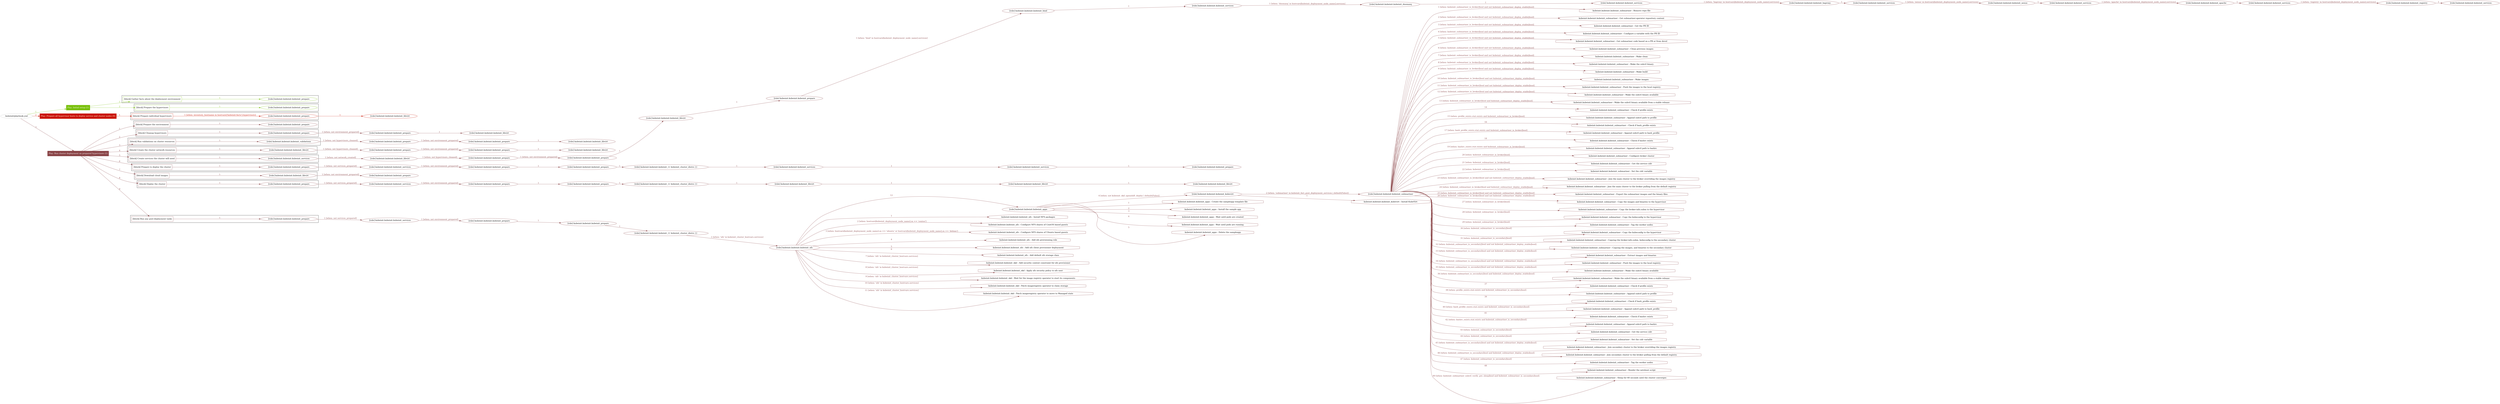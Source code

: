 digraph {
	graph [concentrate=true ordering=in rankdir=LR ratio=fill]
	edge [esep=5 sep=10]
	"kubeinit/playbook.yml" [id=root_node style=dotted]
	play_3da25f38 [label="Play: Initial setup (1)" color="#79c00c" fontcolor="#ffffff" id=play_3da25f38 shape=box style=filled tooltip=localhost]
	"kubeinit/playbook.yml" -> play_3da25f38 [label="1 " color="#79c00c" fontcolor="#79c00c" id=edge_8b84c37d labeltooltip="1 " tooltip="1 "]
	subgraph "kubeinit.kubeinit.kubeinit_prepare" {
		role_a72ded5a [label="[role] kubeinit.kubeinit.kubeinit_prepare" color="#79c00c" id=role_a72ded5a tooltip="kubeinit.kubeinit.kubeinit_prepare"]
	}
	subgraph "kubeinit.kubeinit.kubeinit_prepare" {
		role_73258ae4 [label="[role] kubeinit.kubeinit.kubeinit_prepare" color="#79c00c" id=role_73258ae4 tooltip="kubeinit.kubeinit.kubeinit_prepare"]
	}
	subgraph "Play: Initial setup (1)" {
		play_3da25f38 -> block_b37a88db [label=1 color="#79c00c" fontcolor="#79c00c" id=edge_fb505c44 labeltooltip=1 tooltip=1]
		subgraph cluster_block_b37a88db {
			block_b37a88db [label="[block] Gather facts about the deployment environment" color="#79c00c" id=block_b37a88db labeltooltip="Gather facts about the deployment environment" shape=box tooltip="Gather facts about the deployment environment"]
			block_b37a88db -> role_a72ded5a [label="1 " color="#79c00c" fontcolor="#79c00c" id=edge_a2109a70 labeltooltip="1 " tooltip="1 "]
		}
		play_3da25f38 -> block_80d6f79f [label=2 color="#79c00c" fontcolor="#79c00c" id=edge_4a7025df labeltooltip=2 tooltip=2]
		subgraph cluster_block_80d6f79f {
			block_80d6f79f [label="[block] Prepare the hypervisors" color="#79c00c" id=block_80d6f79f labeltooltip="Prepare the hypervisors" shape=box tooltip="Prepare the hypervisors"]
			block_80d6f79f -> role_73258ae4 [label="1 " color="#79c00c" fontcolor="#79c00c" id=edge_7aeddc74 labeltooltip="1 " tooltip="1 "]
		}
	}
	play_e59d2a6f [label="Play: Prepare all hypervisor hosts to deploy service and cluster nodes (0)" color="#ca1402" fontcolor="#ffffff" id=play_e59d2a6f shape=box style=filled tooltip="Play: Prepare all hypervisor hosts to deploy service and cluster nodes (0)"]
	"kubeinit/playbook.yml" -> play_e59d2a6f [label="2 " color="#ca1402" fontcolor="#ca1402" id=edge_6c552f47 labeltooltip="2 " tooltip="2 "]
	subgraph "kubeinit.kubeinit.kubeinit_libvirt" {
		role_c7f60ed9 [label="[role] kubeinit.kubeinit.kubeinit_libvirt" color="#ca1402" id=role_c7f60ed9 tooltip="kubeinit.kubeinit.kubeinit_libvirt"]
	}
	subgraph "kubeinit.kubeinit.kubeinit_prepare" {
		role_0c555ea0 [label="[role] kubeinit.kubeinit.kubeinit_prepare" color="#ca1402" id=role_0c555ea0 tooltip="kubeinit.kubeinit.kubeinit_prepare"]
		role_0c555ea0 -> role_c7f60ed9 [label="1 " color="#ca1402" fontcolor="#ca1402" id=edge_bd05fd89 labeltooltip="1 " tooltip="1 "]
	}
	subgraph "Play: Prepare all hypervisor hosts to deploy service and cluster nodes (0)" {
		play_e59d2a6f -> block_f1233306 [label=1 color="#ca1402" fontcolor="#ca1402" id=edge_82468faa labeltooltip=1 tooltip=1]
		subgraph cluster_block_f1233306 {
			block_f1233306 [label="[block] Prepare individual hypervisors" color="#ca1402" id=block_f1233306 labeltooltip="Prepare individual hypervisors" shape=box tooltip="Prepare individual hypervisors"]
			block_f1233306 -> role_0c555ea0 [label="1 [when: inventory_hostname in hostvars['kubeinit-facts'].hypervisors]" color="#ca1402" fontcolor="#ca1402" id=edge_8985d65c labeltooltip="1 [when: inventory_hostname in hostvars['kubeinit-facts'].hypervisors]" tooltip="1 [when: inventory_hostname in hostvars['kubeinit-facts'].hypervisors]"]
		}
	}
	play_274a605a [label="Play: Run cluster deployment on prepared hypervisors (1)" color="#894346" fontcolor="#ffffff" id=play_274a605a shape=box style=filled tooltip=localhost]
	"kubeinit/playbook.yml" -> play_274a605a [label="3 " color="#894346" fontcolor="#894346" id=edge_ba42543c labeltooltip="3 " tooltip="3 "]
	subgraph "kubeinit.kubeinit.kubeinit_prepare" {
		role_025a36b2 [label="[role] kubeinit.kubeinit.kubeinit_prepare" color="#894346" id=role_025a36b2 tooltip="kubeinit.kubeinit.kubeinit_prepare"]
	}
	subgraph "kubeinit.kubeinit.kubeinit_libvirt" {
		role_57ec9725 [label="[role] kubeinit.kubeinit.kubeinit_libvirt" color="#894346" id=role_57ec9725 tooltip="kubeinit.kubeinit.kubeinit_libvirt"]
	}
	subgraph "kubeinit.kubeinit.kubeinit_prepare" {
		role_2f3cc082 [label="[role] kubeinit.kubeinit.kubeinit_prepare" color="#894346" id=role_2f3cc082 tooltip="kubeinit.kubeinit.kubeinit_prepare"]
		role_2f3cc082 -> role_57ec9725 [label="1 " color="#894346" fontcolor="#894346" id=edge_4ff90686 labeltooltip="1 " tooltip="1 "]
	}
	subgraph "kubeinit.kubeinit.kubeinit_prepare" {
		role_916b1a35 [label="[role] kubeinit.kubeinit.kubeinit_prepare" color="#894346" id=role_916b1a35 tooltip="kubeinit.kubeinit.kubeinit_prepare"]
		role_916b1a35 -> role_2f3cc082 [label="1 [when: not environment_prepared]" color="#894346" fontcolor="#894346" id=edge_0560754d labeltooltip="1 [when: not environment_prepared]" tooltip="1 [when: not environment_prepared]"]
	}
	subgraph "kubeinit.kubeinit.kubeinit_libvirt" {
		role_bb0ca527 [label="[role] kubeinit.kubeinit.kubeinit_libvirt" color="#894346" id=role_bb0ca527 tooltip="kubeinit.kubeinit.kubeinit_libvirt"]
	}
	subgraph "kubeinit.kubeinit.kubeinit_prepare" {
		role_4c5f3f7d [label="[role] kubeinit.kubeinit.kubeinit_prepare" color="#894346" id=role_4c5f3f7d tooltip="kubeinit.kubeinit.kubeinit_prepare"]
		role_4c5f3f7d -> role_bb0ca527 [label="1 " color="#894346" fontcolor="#894346" id=edge_0f6e8c55 labeltooltip="1 " tooltip="1 "]
	}
	subgraph "kubeinit.kubeinit.kubeinit_prepare" {
		role_8b5f73a0 [label="[role] kubeinit.kubeinit.kubeinit_prepare" color="#894346" id=role_8b5f73a0 tooltip="kubeinit.kubeinit.kubeinit_prepare"]
		role_8b5f73a0 -> role_4c5f3f7d [label="1 [when: not environment_prepared]" color="#894346" fontcolor="#894346" id=edge_a2c955f0 labeltooltip="1 [when: not environment_prepared]" tooltip="1 [when: not environment_prepared]"]
	}
	subgraph "kubeinit.kubeinit.kubeinit_validations" {
		role_a60d73b0 [label="[role] kubeinit.kubeinit.kubeinit_validations" color="#894346" id=role_a60d73b0 tooltip="kubeinit.kubeinit.kubeinit_validations"]
		role_a60d73b0 -> role_8b5f73a0 [label="1 [when: not hypervisors_cleaned]" color="#894346" fontcolor="#894346" id=edge_a421b61f labeltooltip="1 [when: not hypervisors_cleaned]" tooltip="1 [when: not hypervisors_cleaned]"]
	}
	subgraph "kubeinit.kubeinit.kubeinit_libvirt" {
		role_59937f0b [label="[role] kubeinit.kubeinit.kubeinit_libvirt" color="#894346" id=role_59937f0b tooltip="kubeinit.kubeinit.kubeinit_libvirt"]
	}
	subgraph "kubeinit.kubeinit.kubeinit_prepare" {
		role_9eb640c6 [label="[role] kubeinit.kubeinit.kubeinit_prepare" color="#894346" id=role_9eb640c6 tooltip="kubeinit.kubeinit.kubeinit_prepare"]
		role_9eb640c6 -> role_59937f0b [label="1 " color="#894346" fontcolor="#894346" id=edge_9b7ef2f4 labeltooltip="1 " tooltip="1 "]
	}
	subgraph "kubeinit.kubeinit.kubeinit_prepare" {
		role_9154f7b3 [label="[role] kubeinit.kubeinit.kubeinit_prepare" color="#894346" id=role_9154f7b3 tooltip="kubeinit.kubeinit.kubeinit_prepare"]
		role_9154f7b3 -> role_9eb640c6 [label="1 [when: not environment_prepared]" color="#894346" fontcolor="#894346" id=edge_2ba1c088 labeltooltip="1 [when: not environment_prepared]" tooltip="1 [when: not environment_prepared]"]
	}
	subgraph "kubeinit.kubeinit.kubeinit_libvirt" {
		role_7a9d6f58 [label="[role] kubeinit.kubeinit.kubeinit_libvirt" color="#894346" id=role_7a9d6f58 tooltip="kubeinit.kubeinit.kubeinit_libvirt"]
		role_7a9d6f58 -> role_9154f7b3 [label="1 [when: not hypervisors_cleaned]" color="#894346" fontcolor="#894346" id=edge_ec6e8ee1 labeltooltip="1 [when: not hypervisors_cleaned]" tooltip="1 [when: not hypervisors_cleaned]"]
	}
	subgraph "kubeinit.kubeinit.kubeinit_services" {
		role_abc70873 [label="[role] kubeinit.kubeinit.kubeinit_services" color="#894346" id=role_abc70873 tooltip="kubeinit.kubeinit.kubeinit_services"]
	}
	subgraph "kubeinit.kubeinit.kubeinit_registry" {
		role_68497728 [label="[role] kubeinit.kubeinit.kubeinit_registry" color="#894346" id=role_68497728 tooltip="kubeinit.kubeinit.kubeinit_registry"]
		role_68497728 -> role_abc70873 [label="1 " color="#894346" fontcolor="#894346" id=edge_37d2c1b7 labeltooltip="1 " tooltip="1 "]
	}
	subgraph "kubeinit.kubeinit.kubeinit_services" {
		role_9b01ff16 [label="[role] kubeinit.kubeinit.kubeinit_services" color="#894346" id=role_9b01ff16 tooltip="kubeinit.kubeinit.kubeinit_services"]
		role_9b01ff16 -> role_68497728 [label="1 [when: 'registry' in hostvars[kubeinit_deployment_node_name].services]" color="#894346" fontcolor="#894346" id=edge_e0bae88a labeltooltip="1 [when: 'registry' in hostvars[kubeinit_deployment_node_name].services]" tooltip="1 [when: 'registry' in hostvars[kubeinit_deployment_node_name].services]"]
	}
	subgraph "kubeinit.kubeinit.kubeinit_apache" {
		role_84db9f44 [label="[role] kubeinit.kubeinit.kubeinit_apache" color="#894346" id=role_84db9f44 tooltip="kubeinit.kubeinit.kubeinit_apache"]
		role_84db9f44 -> role_9b01ff16 [label="1 " color="#894346" fontcolor="#894346" id=edge_97966a96 labeltooltip="1 " tooltip="1 "]
	}
	subgraph "kubeinit.kubeinit.kubeinit_services" {
		role_5633f2a0 [label="[role] kubeinit.kubeinit.kubeinit_services" color="#894346" id=role_5633f2a0 tooltip="kubeinit.kubeinit.kubeinit_services"]
		role_5633f2a0 -> role_84db9f44 [label="1 [when: 'apache' in hostvars[kubeinit_deployment_node_name].services]" color="#894346" fontcolor="#894346" id=edge_0bca7916 labeltooltip="1 [when: 'apache' in hostvars[kubeinit_deployment_node_name].services]" tooltip="1 [when: 'apache' in hostvars[kubeinit_deployment_node_name].services]"]
	}
	subgraph "kubeinit.kubeinit.kubeinit_nexus" {
		role_fb0012be [label="[role] kubeinit.kubeinit.kubeinit_nexus" color="#894346" id=role_fb0012be tooltip="kubeinit.kubeinit.kubeinit_nexus"]
		role_fb0012be -> role_5633f2a0 [label="1 " color="#894346" fontcolor="#894346" id=edge_e037c3cc labeltooltip="1 " tooltip="1 "]
	}
	subgraph "kubeinit.kubeinit.kubeinit_services" {
		role_29b8c439 [label="[role] kubeinit.kubeinit.kubeinit_services" color="#894346" id=role_29b8c439 tooltip="kubeinit.kubeinit.kubeinit_services"]
		role_29b8c439 -> role_fb0012be [label="1 [when: 'nexus' in hostvars[kubeinit_deployment_node_name].services]" color="#894346" fontcolor="#894346" id=edge_471f086e labeltooltip="1 [when: 'nexus' in hostvars[kubeinit_deployment_node_name].services]" tooltip="1 [when: 'nexus' in hostvars[kubeinit_deployment_node_name].services]"]
	}
	subgraph "kubeinit.kubeinit.kubeinit_haproxy" {
		role_f6469834 [label="[role] kubeinit.kubeinit.kubeinit_haproxy" color="#894346" id=role_f6469834 tooltip="kubeinit.kubeinit.kubeinit_haproxy"]
		role_f6469834 -> role_29b8c439 [label="1 " color="#894346" fontcolor="#894346" id=edge_291d6c79 labeltooltip="1 " tooltip="1 "]
	}
	subgraph "kubeinit.kubeinit.kubeinit_services" {
		role_c1928e21 [label="[role] kubeinit.kubeinit.kubeinit_services" color="#894346" id=role_c1928e21 tooltip="kubeinit.kubeinit.kubeinit_services"]
		role_c1928e21 -> role_f6469834 [label="1 [when: 'haproxy' in hostvars[kubeinit_deployment_node_name].services]" color="#894346" fontcolor="#894346" id=edge_e5e2eda7 labeltooltip="1 [when: 'haproxy' in hostvars[kubeinit_deployment_node_name].services]" tooltip="1 [when: 'haproxy' in hostvars[kubeinit_deployment_node_name].services]"]
	}
	subgraph "kubeinit.kubeinit.kubeinit_dnsmasq" {
		role_fb87e435 [label="[role] kubeinit.kubeinit.kubeinit_dnsmasq" color="#894346" id=role_fb87e435 tooltip="kubeinit.kubeinit.kubeinit_dnsmasq"]
		role_fb87e435 -> role_c1928e21 [label="1 " color="#894346" fontcolor="#894346" id=edge_976fc19c labeltooltip="1 " tooltip="1 "]
	}
	subgraph "kubeinit.kubeinit.kubeinit_services" {
		role_0849301d [label="[role] kubeinit.kubeinit.kubeinit_services" color="#894346" id=role_0849301d tooltip="kubeinit.kubeinit.kubeinit_services"]
		role_0849301d -> role_fb87e435 [label="1 [when: 'dnsmasq' in hostvars[kubeinit_deployment_node_name].services]" color="#894346" fontcolor="#894346" id=edge_fd43c88b labeltooltip="1 [when: 'dnsmasq' in hostvars[kubeinit_deployment_node_name].services]" tooltip="1 [when: 'dnsmasq' in hostvars[kubeinit_deployment_node_name].services]"]
	}
	subgraph "kubeinit.kubeinit.kubeinit_bind" {
		role_34b17d0a [label="[role] kubeinit.kubeinit.kubeinit_bind" color="#894346" id=role_34b17d0a tooltip="kubeinit.kubeinit.kubeinit_bind"]
		role_34b17d0a -> role_0849301d [label="1 " color="#894346" fontcolor="#894346" id=edge_e8213cfb labeltooltip="1 " tooltip="1 "]
	}
	subgraph "kubeinit.kubeinit.kubeinit_prepare" {
		role_6dbaadb9 [label="[role] kubeinit.kubeinit.kubeinit_prepare" color="#894346" id=role_6dbaadb9 tooltip="kubeinit.kubeinit.kubeinit_prepare"]
		role_6dbaadb9 -> role_34b17d0a [label="1 [when: 'bind' in hostvars[kubeinit_deployment_node_name].services]" color="#894346" fontcolor="#894346" id=edge_9c2bc437 labeltooltip="1 [when: 'bind' in hostvars[kubeinit_deployment_node_name].services]" tooltip="1 [when: 'bind' in hostvars[kubeinit_deployment_node_name].services]"]
	}
	subgraph "kubeinit.kubeinit.kubeinit_libvirt" {
		role_4e12b662 [label="[role] kubeinit.kubeinit.kubeinit_libvirt" color="#894346" id=role_4e12b662 tooltip="kubeinit.kubeinit.kubeinit_libvirt"]
		role_4e12b662 -> role_6dbaadb9 [label="1 " color="#894346" fontcolor="#894346" id=edge_958dd9e7 labeltooltip="1 " tooltip="1 "]
	}
	subgraph "kubeinit.kubeinit.kubeinit_prepare" {
		role_53bc656f [label="[role] kubeinit.kubeinit.kubeinit_prepare" color="#894346" id=role_53bc656f tooltip="kubeinit.kubeinit.kubeinit_prepare"]
		role_53bc656f -> role_4e12b662 [label="1 " color="#894346" fontcolor="#894346" id=edge_c087df5f labeltooltip="1 " tooltip="1 "]
	}
	subgraph "kubeinit.kubeinit.kubeinit_prepare" {
		role_7ece638f [label="[role] kubeinit.kubeinit.kubeinit_prepare" color="#894346" id=role_7ece638f tooltip="kubeinit.kubeinit.kubeinit_prepare"]
		role_7ece638f -> role_53bc656f [label="1 [when: not environment_prepared]" color="#894346" fontcolor="#894346" id=edge_db51d751 labeltooltip="1 [when: not environment_prepared]" tooltip="1 [when: not environment_prepared]"]
	}
	subgraph "kubeinit.kubeinit.kubeinit_libvirt" {
		role_c8e53d3a [label="[role] kubeinit.kubeinit.kubeinit_libvirt" color="#894346" id=role_c8e53d3a tooltip="kubeinit.kubeinit.kubeinit_libvirt"]
		role_c8e53d3a -> role_7ece638f [label="1 [when: not hypervisors_cleaned]" color="#894346" fontcolor="#894346" id=edge_93966099 labeltooltip="1 [when: not hypervisors_cleaned]" tooltip="1 [when: not hypervisors_cleaned]"]
	}
	subgraph "kubeinit.kubeinit.kubeinit_services" {
		role_9c6b7258 [label="[role] kubeinit.kubeinit.kubeinit_services" color="#894346" id=role_9c6b7258 tooltip="kubeinit.kubeinit.kubeinit_services"]
		role_9c6b7258 -> role_c8e53d3a [label="1 [when: not network_created]" color="#894346" fontcolor="#894346" id=edge_39902dab labeltooltip="1 [when: not network_created]" tooltip="1 [when: not network_created]"]
	}
	subgraph "kubeinit.kubeinit.kubeinit_prepare" {
		role_b4e693cf [label="[role] kubeinit.kubeinit.kubeinit_prepare" color="#894346" id=role_b4e693cf tooltip="kubeinit.kubeinit.kubeinit_prepare"]
	}
	subgraph "kubeinit.kubeinit.kubeinit_services" {
		role_e58f04bd [label="[role] kubeinit.kubeinit.kubeinit_services" color="#894346" id=role_e58f04bd tooltip="kubeinit.kubeinit.kubeinit_services"]
		role_e58f04bd -> role_b4e693cf [label="1 " color="#894346" fontcolor="#894346" id=edge_d6a0ccd3 labeltooltip="1 " tooltip="1 "]
	}
	subgraph "kubeinit.kubeinit.kubeinit_services" {
		role_665b3fa3 [label="[role] kubeinit.kubeinit.kubeinit_services" color="#894346" id=role_665b3fa3 tooltip="kubeinit.kubeinit.kubeinit_services"]
		role_665b3fa3 -> role_e58f04bd [label="1 " color="#894346" fontcolor="#894346" id=edge_8fb73985 labeltooltip="1 " tooltip="1 "]
	}
	subgraph "kubeinit.kubeinit.kubeinit_{{ kubeinit_cluster_distro }}" {
		role_3f0dca11 [label="[role] kubeinit.kubeinit.kubeinit_{{ kubeinit_cluster_distro }}" color="#894346" id=role_3f0dca11 tooltip="kubeinit.kubeinit.kubeinit_{{ kubeinit_cluster_distro }}"]
		role_3f0dca11 -> role_665b3fa3 [label="1 " color="#894346" fontcolor="#894346" id=edge_88b27c25 labeltooltip="1 " tooltip="1 "]
	}
	subgraph "kubeinit.kubeinit.kubeinit_prepare" {
		role_64f5479a [label="[role] kubeinit.kubeinit.kubeinit_prepare" color="#894346" id=role_64f5479a tooltip="kubeinit.kubeinit.kubeinit_prepare"]
		role_64f5479a -> role_3f0dca11 [label="1 " color="#894346" fontcolor="#894346" id=edge_ac94bcb0 labeltooltip="1 " tooltip="1 "]
	}
	subgraph "kubeinit.kubeinit.kubeinit_prepare" {
		role_c2b12b81 [label="[role] kubeinit.kubeinit.kubeinit_prepare" color="#894346" id=role_c2b12b81 tooltip="kubeinit.kubeinit.kubeinit_prepare"]
		role_c2b12b81 -> role_64f5479a [label="1 " color="#894346" fontcolor="#894346" id=edge_13df7bc0 labeltooltip="1 " tooltip="1 "]
	}
	subgraph "kubeinit.kubeinit.kubeinit_services" {
		role_383ed694 [label="[role] kubeinit.kubeinit.kubeinit_services" color="#894346" id=role_383ed694 tooltip="kubeinit.kubeinit.kubeinit_services"]
		role_383ed694 -> role_c2b12b81 [label="1 [when: not environment_prepared]" color="#894346" fontcolor="#894346" id=edge_124f9bb9 labeltooltip="1 [when: not environment_prepared]" tooltip="1 [when: not environment_prepared]"]
	}
	subgraph "kubeinit.kubeinit.kubeinit_prepare" {
		role_85422568 [label="[role] kubeinit.kubeinit.kubeinit_prepare" color="#894346" id=role_85422568 tooltip="kubeinit.kubeinit.kubeinit_prepare"]
		role_85422568 -> role_383ed694 [label="1 [when: not services_prepared]" color="#894346" fontcolor="#894346" id=edge_fe303bf7 labeltooltip="1 [when: not services_prepared]" tooltip="1 [when: not services_prepared]"]
	}
	subgraph "kubeinit.kubeinit.kubeinit_prepare" {
		role_d38c20ab [label="[role] kubeinit.kubeinit.kubeinit_prepare" color="#894346" id=role_d38c20ab tooltip="kubeinit.kubeinit.kubeinit_prepare"]
	}
	subgraph "kubeinit.kubeinit.kubeinit_libvirt" {
		role_b43f56db [label="[role] kubeinit.kubeinit.kubeinit_libvirt" color="#894346" id=role_b43f56db tooltip="kubeinit.kubeinit.kubeinit_libvirt"]
		role_b43f56db -> role_d38c20ab [label="1 [when: not environment_prepared]" color="#894346" fontcolor="#894346" id=edge_954f864f labeltooltip="1 [when: not environment_prepared]" tooltip="1 [when: not environment_prepared]"]
	}
	subgraph "kubeinit.kubeinit.kubeinit_libvirt" {
		role_2eabe93d [label="[role] kubeinit.kubeinit.kubeinit_libvirt" color="#894346" id=role_2eabe93d tooltip="kubeinit.kubeinit.kubeinit_libvirt"]
	}
	subgraph "kubeinit.kubeinit.kubeinit_libvirt" {
		role_217d7282 [label="[role] kubeinit.kubeinit.kubeinit_libvirt" color="#894346" id=role_217d7282 tooltip="kubeinit.kubeinit.kubeinit_libvirt"]
		role_217d7282 -> role_2eabe93d [label="1 " color="#894346" fontcolor="#894346" id=edge_a52c9543 labeltooltip="1 " tooltip="1 "]
	}
	subgraph "kubeinit.kubeinit.kubeinit_libvirt" {
		role_3b81885a [label="[role] kubeinit.kubeinit.kubeinit_libvirt" color="#894346" id=role_3b81885a tooltip="kubeinit.kubeinit.kubeinit_libvirt"]
		role_3b81885a -> role_217d7282 [label="1 " color="#894346" fontcolor="#894346" id=edge_4bacaab6 labeltooltip="1 " tooltip="1 "]
	}
	subgraph "kubeinit.kubeinit.kubeinit_{{ kubeinit_cluster_distro }}" {
		role_a373ac7e [label="[role] kubeinit.kubeinit.kubeinit_{{ kubeinit_cluster_distro }}" color="#894346" id=role_a373ac7e tooltip="kubeinit.kubeinit.kubeinit_{{ kubeinit_cluster_distro }}"]
		role_a373ac7e -> role_3b81885a [label="1 " color="#894346" fontcolor="#894346" id=edge_981bf486 labeltooltip="1 " tooltip="1 "]
	}
	subgraph "kubeinit.kubeinit.kubeinit_prepare" {
		role_84ce5c05 [label="[role] kubeinit.kubeinit.kubeinit_prepare" color="#894346" id=role_84ce5c05 tooltip="kubeinit.kubeinit.kubeinit_prepare"]
		role_84ce5c05 -> role_a373ac7e [label="1 " color="#894346" fontcolor="#894346" id=edge_d609186f labeltooltip="1 " tooltip="1 "]
	}
	subgraph "kubeinit.kubeinit.kubeinit_prepare" {
		role_ae0b26db [label="[role] kubeinit.kubeinit.kubeinit_prepare" color="#894346" id=role_ae0b26db tooltip="kubeinit.kubeinit.kubeinit_prepare"]
		role_ae0b26db -> role_84ce5c05 [label="1 " color="#894346" fontcolor="#894346" id=edge_830be157 labeltooltip="1 " tooltip="1 "]
	}
	subgraph "kubeinit.kubeinit.kubeinit_services" {
		role_653afe3b [label="[role] kubeinit.kubeinit.kubeinit_services" color="#894346" id=role_653afe3b tooltip="kubeinit.kubeinit.kubeinit_services"]
		role_653afe3b -> role_ae0b26db [label="1 [when: not environment_prepared]" color="#894346" fontcolor="#894346" id=edge_c90b2d68 labeltooltip="1 [when: not environment_prepared]" tooltip="1 [when: not environment_prepared]"]
	}
	subgraph "kubeinit.kubeinit.kubeinit_prepare" {
		role_b9957e68 [label="[role] kubeinit.kubeinit.kubeinit_prepare" color="#894346" id=role_b9957e68 tooltip="kubeinit.kubeinit.kubeinit_prepare"]
		role_b9957e68 -> role_653afe3b [label="1 [when: not services_prepared]" color="#894346" fontcolor="#894346" id=edge_06bdb126 labeltooltip="1 [when: not services_prepared]" tooltip="1 [when: not services_prepared]"]
	}
	subgraph "kubeinit.kubeinit.kubeinit_submariner" {
		role_4cc39f28 [label="[role] kubeinit.kubeinit.kubeinit_submariner" color="#894346" id=role_4cc39f28 tooltip="kubeinit.kubeinit.kubeinit_submariner"]
		task_68802c73 [label="kubeinit.kubeinit.kubeinit_submariner : Remove repo file" color="#894346" id=task_68802c73 shape=octagon tooltip="kubeinit.kubeinit.kubeinit_submariner : Remove repo file"]
		role_4cc39f28 -> task_68802c73 [label="1 [when: kubeinit_submariner_is_broker|bool and not kubeinit_submariner_deploy_stable|bool]" color="#894346" fontcolor="#894346" id=edge_465108f5 labeltooltip="1 [when: kubeinit_submariner_is_broker|bool and not kubeinit_submariner_deploy_stable|bool]" tooltip="1 [when: kubeinit_submariner_is_broker|bool and not kubeinit_submariner_deploy_stable|bool]"]
		task_09a60205 [label="kubeinit.kubeinit.kubeinit_submariner : Get submariner-operator repository content" color="#894346" id=task_09a60205 shape=octagon tooltip="kubeinit.kubeinit.kubeinit_submariner : Get submariner-operator repository content"]
		role_4cc39f28 -> task_09a60205 [label="2 [when: kubeinit_submariner_is_broker|bool and not kubeinit_submariner_deploy_stable|bool]" color="#894346" fontcolor="#894346" id=edge_6520b707 labeltooltip="2 [when: kubeinit_submariner_is_broker|bool and not kubeinit_submariner_deploy_stable|bool]" tooltip="2 [when: kubeinit_submariner_is_broker|bool and not kubeinit_submariner_deploy_stable|bool]"]
		task_b563b253 [label="kubeinit.kubeinit.kubeinit_submariner : Get the PR ID" color="#894346" id=task_b563b253 shape=octagon tooltip="kubeinit.kubeinit.kubeinit_submariner : Get the PR ID"]
		role_4cc39f28 -> task_b563b253 [label="3 [when: kubeinit_submariner_is_broker|bool and not kubeinit_submariner_deploy_stable|bool]" color="#894346" fontcolor="#894346" id=edge_5d4d50c6 labeltooltip="3 [when: kubeinit_submariner_is_broker|bool and not kubeinit_submariner_deploy_stable|bool]" tooltip="3 [when: kubeinit_submariner_is_broker|bool and not kubeinit_submariner_deploy_stable|bool]"]
		task_6c4f0b75 [label="kubeinit.kubeinit.kubeinit_submariner : Configure a variable with the PR ID" color="#894346" id=task_6c4f0b75 shape=octagon tooltip="kubeinit.kubeinit.kubeinit_submariner : Configure a variable with the PR ID"]
		role_4cc39f28 -> task_6c4f0b75 [label="4 [when: kubeinit_submariner_is_broker|bool and not kubeinit_submariner_deploy_stable|bool]" color="#894346" fontcolor="#894346" id=edge_00b8c5cf labeltooltip="4 [when: kubeinit_submariner_is_broker|bool and not kubeinit_submariner_deploy_stable|bool]" tooltip="4 [when: kubeinit_submariner_is_broker|bool and not kubeinit_submariner_deploy_stable|bool]"]
		task_23a59e63 [label="kubeinit.kubeinit.kubeinit_submariner : Get submariner code based on a PR or from devel" color="#894346" id=task_23a59e63 shape=octagon tooltip="kubeinit.kubeinit.kubeinit_submariner : Get submariner code based on a PR or from devel"]
		role_4cc39f28 -> task_23a59e63 [label="5 [when: kubeinit_submariner_is_broker|bool and not kubeinit_submariner_deploy_stable|bool]" color="#894346" fontcolor="#894346" id=edge_55b5ef05 labeltooltip="5 [when: kubeinit_submariner_is_broker|bool and not kubeinit_submariner_deploy_stable|bool]" tooltip="5 [when: kubeinit_submariner_is_broker|bool and not kubeinit_submariner_deploy_stable|bool]"]
		task_c424ff52 [label="kubeinit.kubeinit.kubeinit_submariner : Clean previous images" color="#894346" id=task_c424ff52 shape=octagon tooltip="kubeinit.kubeinit.kubeinit_submariner : Clean previous images"]
		role_4cc39f28 -> task_c424ff52 [label="6 [when: kubeinit_submariner_is_broker|bool and not kubeinit_submariner_deploy_stable|bool]" color="#894346" fontcolor="#894346" id=edge_ac5b49be labeltooltip="6 [when: kubeinit_submariner_is_broker|bool and not kubeinit_submariner_deploy_stable|bool]" tooltip="6 [when: kubeinit_submariner_is_broker|bool and not kubeinit_submariner_deploy_stable|bool]"]
		task_5dc3e529 [label="kubeinit.kubeinit.kubeinit_submariner : Make clean" color="#894346" id=task_5dc3e529 shape=octagon tooltip="kubeinit.kubeinit.kubeinit_submariner : Make clean"]
		role_4cc39f28 -> task_5dc3e529 [label="7 [when: kubeinit_submariner_is_broker|bool and not kubeinit_submariner_deploy_stable|bool]" color="#894346" fontcolor="#894346" id=edge_a30a1c6f labeltooltip="7 [when: kubeinit_submariner_is_broker|bool and not kubeinit_submariner_deploy_stable|bool]" tooltip="7 [when: kubeinit_submariner_is_broker|bool and not kubeinit_submariner_deploy_stable|bool]"]
		task_08291c21 [label="kubeinit.kubeinit.kubeinit_submariner : Make the subctl binary" color="#894346" id=task_08291c21 shape=octagon tooltip="kubeinit.kubeinit.kubeinit_submariner : Make the subctl binary"]
		role_4cc39f28 -> task_08291c21 [label="8 [when: kubeinit_submariner_is_broker|bool and not kubeinit_submariner_deploy_stable|bool]" color="#894346" fontcolor="#894346" id=edge_d8be3a99 labeltooltip="8 [when: kubeinit_submariner_is_broker|bool and not kubeinit_submariner_deploy_stable|bool]" tooltip="8 [when: kubeinit_submariner_is_broker|bool and not kubeinit_submariner_deploy_stable|bool]"]
		task_27acdb58 [label="kubeinit.kubeinit.kubeinit_submariner : Make build" color="#894346" id=task_27acdb58 shape=octagon tooltip="kubeinit.kubeinit.kubeinit_submariner : Make build"]
		role_4cc39f28 -> task_27acdb58 [label="9 [when: kubeinit_submariner_is_broker|bool and not kubeinit_submariner_deploy_stable|bool]" color="#894346" fontcolor="#894346" id=edge_625a7cd0 labeltooltip="9 [when: kubeinit_submariner_is_broker|bool and not kubeinit_submariner_deploy_stable|bool]" tooltip="9 [when: kubeinit_submariner_is_broker|bool and not kubeinit_submariner_deploy_stable|bool]"]
		task_24d47f67 [label="kubeinit.kubeinit.kubeinit_submariner : Make images" color="#894346" id=task_24d47f67 shape=octagon tooltip="kubeinit.kubeinit.kubeinit_submariner : Make images"]
		role_4cc39f28 -> task_24d47f67 [label="10 [when: kubeinit_submariner_is_broker|bool and not kubeinit_submariner_deploy_stable|bool]" color="#894346" fontcolor="#894346" id=edge_faa79669 labeltooltip="10 [when: kubeinit_submariner_is_broker|bool and not kubeinit_submariner_deploy_stable|bool]" tooltip="10 [when: kubeinit_submariner_is_broker|bool and not kubeinit_submariner_deploy_stable|bool]"]
		task_d368fd54 [label="kubeinit.kubeinit.kubeinit_submariner : Push the images to the local registry" color="#894346" id=task_d368fd54 shape=octagon tooltip="kubeinit.kubeinit.kubeinit_submariner : Push the images to the local registry"]
		role_4cc39f28 -> task_d368fd54 [label="11 [when: kubeinit_submariner_is_broker|bool and not kubeinit_submariner_deploy_stable|bool]" color="#894346" fontcolor="#894346" id=edge_429278d8 labeltooltip="11 [when: kubeinit_submariner_is_broker|bool and not kubeinit_submariner_deploy_stable|bool]" tooltip="11 [when: kubeinit_submariner_is_broker|bool and not kubeinit_submariner_deploy_stable|bool]"]
		task_1fa47143 [label="kubeinit.kubeinit.kubeinit_submariner : Make the subctl binary available" color="#894346" id=task_1fa47143 shape=octagon tooltip="kubeinit.kubeinit.kubeinit_submariner : Make the subctl binary available"]
		role_4cc39f28 -> task_1fa47143 [label="12 [when: kubeinit_submariner_is_broker|bool and not kubeinit_submariner_deploy_stable|bool]" color="#894346" fontcolor="#894346" id=edge_61d274ac labeltooltip="12 [when: kubeinit_submariner_is_broker|bool and not kubeinit_submariner_deploy_stable|bool]" tooltip="12 [when: kubeinit_submariner_is_broker|bool and not kubeinit_submariner_deploy_stable|bool]"]
		task_02c1a8e6 [label="kubeinit.kubeinit.kubeinit_submariner : Make the subctl binary available from a stable release" color="#894346" id=task_02c1a8e6 shape=octagon tooltip="kubeinit.kubeinit.kubeinit_submariner : Make the subctl binary available from a stable release"]
		role_4cc39f28 -> task_02c1a8e6 [label="13 [when: kubeinit_submariner_is_broker|bool and kubeinit_submariner_deploy_stable|bool]" color="#894346" fontcolor="#894346" id=edge_78710072 labeltooltip="13 [when: kubeinit_submariner_is_broker|bool and kubeinit_submariner_deploy_stable|bool]" tooltip="13 [when: kubeinit_submariner_is_broker|bool and kubeinit_submariner_deploy_stable|bool]"]
		task_9fb99657 [label="kubeinit.kubeinit.kubeinit_submariner : Check if profile exists" color="#894346" id=task_9fb99657 shape=octagon tooltip="kubeinit.kubeinit.kubeinit_submariner : Check if profile exists"]
		role_4cc39f28 -> task_9fb99657 [label="14 " color="#894346" fontcolor="#894346" id=edge_9e988318 labeltooltip="14 " tooltip="14 "]
		task_509e9de6 [label="kubeinit.kubeinit.kubeinit_submariner : Append subctl path to profile" color="#894346" id=task_509e9de6 shape=octagon tooltip="kubeinit.kubeinit.kubeinit_submariner : Append subctl path to profile"]
		role_4cc39f28 -> task_509e9de6 [label="15 [when: profile_exists.stat.exists and kubeinit_submariner_is_broker|bool]" color="#894346" fontcolor="#894346" id=edge_aca1cca4 labeltooltip="15 [when: profile_exists.stat.exists and kubeinit_submariner_is_broker|bool]" tooltip="15 [when: profile_exists.stat.exists and kubeinit_submariner_is_broker|bool]"]
		task_9268bfad [label="kubeinit.kubeinit.kubeinit_submariner : Check if bash_profile exists" color="#894346" id=task_9268bfad shape=octagon tooltip="kubeinit.kubeinit.kubeinit_submariner : Check if bash_profile exists"]
		role_4cc39f28 -> task_9268bfad [label="16 " color="#894346" fontcolor="#894346" id=edge_775fc6eb labeltooltip="16 " tooltip="16 "]
		task_dc86ab36 [label="kubeinit.kubeinit.kubeinit_submariner : Append subctl path to bash_profile" color="#894346" id=task_dc86ab36 shape=octagon tooltip="kubeinit.kubeinit.kubeinit_submariner : Append subctl path to bash_profile"]
		role_4cc39f28 -> task_dc86ab36 [label="17 [when: bash_profile_exists.stat.exists and kubeinit_submariner_is_broker|bool]" color="#894346" fontcolor="#894346" id=edge_7b600a23 labeltooltip="17 [when: bash_profile_exists.stat.exists and kubeinit_submariner_is_broker|bool]" tooltip="17 [when: bash_profile_exists.stat.exists and kubeinit_submariner_is_broker|bool]"]
		task_4727fb4e [label="kubeinit.kubeinit.kubeinit_submariner : Check if bashrc exists" color="#894346" id=task_4727fb4e shape=octagon tooltip="kubeinit.kubeinit.kubeinit_submariner : Check if bashrc exists"]
		role_4cc39f28 -> task_4727fb4e [label="18 " color="#894346" fontcolor="#894346" id=edge_700e7706 labeltooltip="18 " tooltip="18 "]
		task_42b91e88 [label="kubeinit.kubeinit.kubeinit_submariner : Append subctl path to bashrc" color="#894346" id=task_42b91e88 shape=octagon tooltip="kubeinit.kubeinit.kubeinit_submariner : Append subctl path to bashrc"]
		role_4cc39f28 -> task_42b91e88 [label="19 [when: bashrc_exists.stat.exists and kubeinit_submariner_is_broker|bool]" color="#894346" fontcolor="#894346" id=edge_a02cb81c labeltooltip="19 [when: bashrc_exists.stat.exists and kubeinit_submariner_is_broker|bool]" tooltip="19 [when: bashrc_exists.stat.exists and kubeinit_submariner_is_broker|bool]"]
		task_de8fda90 [label="kubeinit.kubeinit.kubeinit_submariner : Configure broker cluster" color="#894346" id=task_de8fda90 shape=octagon tooltip="kubeinit.kubeinit.kubeinit_submariner : Configure broker cluster"]
		role_4cc39f28 -> task_de8fda90 [label="20 [when: kubeinit_submariner_is_broker|bool]" color="#894346" fontcolor="#894346" id=edge_89c646c2 labeltooltip="20 [when: kubeinit_submariner_is_broker|bool]" tooltip="20 [when: kubeinit_submariner_is_broker|bool]"]
		task_e1506f5c [label="kubeinit.kubeinit.kubeinit_submariner : Get the service cidr" color="#894346" id=task_e1506f5c shape=octagon tooltip="kubeinit.kubeinit.kubeinit_submariner : Get the service cidr"]
		role_4cc39f28 -> task_e1506f5c [label="21 [when: kubeinit_submariner_is_broker|bool]" color="#894346" fontcolor="#894346" id=edge_fe20259a labeltooltip="21 [when: kubeinit_submariner_is_broker|bool]" tooltip="21 [when: kubeinit_submariner_is_broker|bool]"]
		task_1248d2c5 [label="kubeinit.kubeinit.kubeinit_submariner : Set the cidr variable" color="#894346" id=task_1248d2c5 shape=octagon tooltip="kubeinit.kubeinit.kubeinit_submariner : Set the cidr variable"]
		role_4cc39f28 -> task_1248d2c5 [label="22 [when: kubeinit_submariner_is_broker|bool]" color="#894346" fontcolor="#894346" id=edge_2319affc labeltooltip="22 [when: kubeinit_submariner_is_broker|bool]" tooltip="22 [when: kubeinit_submariner_is_broker|bool]"]
		task_bec1a8e7 [label="kubeinit.kubeinit.kubeinit_submariner : Join the main cluster to the broker overriding the images registry" color="#894346" id=task_bec1a8e7 shape=octagon tooltip="kubeinit.kubeinit.kubeinit_submariner : Join the main cluster to the broker overriding the images registry"]
		role_4cc39f28 -> task_bec1a8e7 [label="23 [when: kubeinit_submariner_is_broker|bool and not kubeinit_submariner_deploy_stable|bool]" color="#894346" fontcolor="#894346" id=edge_27464546 labeltooltip="23 [when: kubeinit_submariner_is_broker|bool and not kubeinit_submariner_deploy_stable|bool]" tooltip="23 [when: kubeinit_submariner_is_broker|bool and not kubeinit_submariner_deploy_stable|bool]"]
		task_0507f853 [label="kubeinit.kubeinit.kubeinit_submariner : Join the main cluster to the broker pulling from the default registry" color="#894346" id=task_0507f853 shape=octagon tooltip="kubeinit.kubeinit.kubeinit_submariner : Join the main cluster to the broker pulling from the default registry"]
		role_4cc39f28 -> task_0507f853 [label="24 [when: kubeinit_submariner_is_broker|bool and kubeinit_submariner_deploy_stable|bool]" color="#894346" fontcolor="#894346" id=edge_374b0856 labeltooltip="24 [when: kubeinit_submariner_is_broker|bool and kubeinit_submariner_deploy_stable|bool]" tooltip="24 [when: kubeinit_submariner_is_broker|bool and kubeinit_submariner_deploy_stable|bool]"]
		task_493c2380 [label="kubeinit.kubeinit.kubeinit_submariner : Export the submariner images and the binary files" color="#894346" id=task_493c2380 shape=octagon tooltip="kubeinit.kubeinit.kubeinit_submariner : Export the submariner images and the binary files"]
		role_4cc39f28 -> task_493c2380 [label="25 [when: kubeinit_submariner_is_broker|bool and not kubeinit_submariner_deploy_stable|bool]" color="#894346" fontcolor="#894346" id=edge_e4687969 labeltooltip="25 [when: kubeinit_submariner_is_broker|bool and not kubeinit_submariner_deploy_stable|bool]" tooltip="25 [when: kubeinit_submariner_is_broker|bool and not kubeinit_submariner_deploy_stable|bool]"]
		task_6fa005a7 [label="kubeinit.kubeinit.kubeinit_submariner : Copy the images and binaries to the hypervisor" color="#894346" id=task_6fa005a7 shape=octagon tooltip="kubeinit.kubeinit.kubeinit_submariner : Copy the images and binaries to the hypervisor"]
		role_4cc39f28 -> task_6fa005a7 [label="26 [when: kubeinit_submariner_is_broker|bool and not kubeinit_submariner_deploy_stable|bool]" color="#894346" fontcolor="#894346" id=edge_ddd3a311 labeltooltip="26 [when: kubeinit_submariner_is_broker|bool and not kubeinit_submariner_deploy_stable|bool]" tooltip="26 [when: kubeinit_submariner_is_broker|bool and not kubeinit_submariner_deploy_stable|bool]"]
		task_80358f62 [label="kubeinit.kubeinit.kubeinit_submariner : Copy the broker-info.subm to the hypervisor" color="#894346" id=task_80358f62 shape=octagon tooltip="kubeinit.kubeinit.kubeinit_submariner : Copy the broker-info.subm to the hypervisor"]
		role_4cc39f28 -> task_80358f62 [label="27 [when: kubeinit_submariner_is_broker|bool]" color="#894346" fontcolor="#894346" id=edge_52b9db8b labeltooltip="27 [when: kubeinit_submariner_is_broker|bool]" tooltip="27 [when: kubeinit_submariner_is_broker|bool]"]
		task_091f9bec [label="kubeinit.kubeinit.kubeinit_submariner : Copy the kubeconfig to the hypervisor" color="#894346" id=task_091f9bec shape=octagon tooltip="kubeinit.kubeinit.kubeinit_submariner : Copy the kubeconfig to the hypervisor"]
		role_4cc39f28 -> task_091f9bec [label="28 [when: kubeinit_submariner_is_broker|bool]" color="#894346" fontcolor="#894346" id=edge_572864ae labeltooltip="28 [when: kubeinit_submariner_is_broker|bool]" tooltip="28 [when: kubeinit_submariner_is_broker|bool]"]
		task_f88e561c [label="kubeinit.kubeinit.kubeinit_submariner : Tag the worker nodes" color="#894346" id=task_f88e561c shape=octagon tooltip="kubeinit.kubeinit.kubeinit_submariner : Tag the worker nodes"]
		role_4cc39f28 -> task_f88e561c [label="29 [when: kubeinit_submariner_is_broker|bool]" color="#894346" fontcolor="#894346" id=edge_c74526f9 labeltooltip="29 [when: kubeinit_submariner_is_broker|bool]" tooltip="29 [when: kubeinit_submariner_is_broker|bool]"]
		task_7b5154e1 [label="kubeinit.kubeinit.kubeinit_submariner : Copy the kubeconfig to the hypervisor" color="#894346" id=task_7b5154e1 shape=octagon tooltip="kubeinit.kubeinit.kubeinit_submariner : Copy the kubeconfig to the hypervisor"]
		role_4cc39f28 -> task_7b5154e1 [label="30 [when: kubeinit_submariner_is_secondary|bool]" color="#894346" fontcolor="#894346" id=edge_951a1860 labeltooltip="30 [when: kubeinit_submariner_is_secondary|bool]" tooltip="30 [when: kubeinit_submariner_is_secondary|bool]"]
		task_623df93f [label="kubeinit.kubeinit.kubeinit_submariner : Copying the broker-info.subm, kubeconfig to the secondary cluster" color="#894346" id=task_623df93f shape=octagon tooltip="kubeinit.kubeinit.kubeinit_submariner : Copying the broker-info.subm, kubeconfig to the secondary cluster"]
		role_4cc39f28 -> task_623df93f [label="31 [when: kubeinit_submariner_is_secondary|bool]" color="#894346" fontcolor="#894346" id=edge_c40ee750 labeltooltip="31 [when: kubeinit_submariner_is_secondary|bool]" tooltip="31 [when: kubeinit_submariner_is_secondary|bool]"]
		task_88478cf4 [label="kubeinit.kubeinit.kubeinit_submariner : Copying the images, and binaries to the secondary cluster" color="#894346" id=task_88478cf4 shape=octagon tooltip="kubeinit.kubeinit.kubeinit_submariner : Copying the images, and binaries to the secondary cluster"]
		role_4cc39f28 -> task_88478cf4 [label="32 [when: kubeinit_submariner_is_secondary|bool and not kubeinit_submariner_deploy_stable|bool]" color="#894346" fontcolor="#894346" id=edge_b22c073f labeltooltip="32 [when: kubeinit_submariner_is_secondary|bool and not kubeinit_submariner_deploy_stable|bool]" tooltip="32 [when: kubeinit_submariner_is_secondary|bool and not kubeinit_submariner_deploy_stable|bool]"]
		task_426ada31 [label="kubeinit.kubeinit.kubeinit_submariner : Extract images and binaries" color="#894346" id=task_426ada31 shape=octagon tooltip="kubeinit.kubeinit.kubeinit_submariner : Extract images and binaries"]
		role_4cc39f28 -> task_426ada31 [label="33 [when: kubeinit_submariner_is_secondary|bool and not kubeinit_submariner_deploy_stable|bool]" color="#894346" fontcolor="#894346" id=edge_b85053c9 labeltooltip="33 [when: kubeinit_submariner_is_secondary|bool and not kubeinit_submariner_deploy_stable|bool]" tooltip="33 [when: kubeinit_submariner_is_secondary|bool and not kubeinit_submariner_deploy_stable|bool]"]
		task_66d65e98 [label="kubeinit.kubeinit.kubeinit_submariner : Push the images to the local registry" color="#894346" id=task_66d65e98 shape=octagon tooltip="kubeinit.kubeinit.kubeinit_submariner : Push the images to the local registry"]
		role_4cc39f28 -> task_66d65e98 [label="34 [when: kubeinit_submariner_is_secondary|bool and not kubeinit_submariner_deploy_stable|bool]" color="#894346" fontcolor="#894346" id=edge_0d81eb60 labeltooltip="34 [when: kubeinit_submariner_is_secondary|bool and not kubeinit_submariner_deploy_stable|bool]" tooltip="34 [when: kubeinit_submariner_is_secondary|bool and not kubeinit_submariner_deploy_stable|bool]"]
		task_67eae71c [label="kubeinit.kubeinit.kubeinit_submariner : Make the subctl binary available" color="#894346" id=task_67eae71c shape=octagon tooltip="kubeinit.kubeinit.kubeinit_submariner : Make the subctl binary available"]
		role_4cc39f28 -> task_67eae71c [label="35 [when: kubeinit_submariner_is_secondary|bool and not kubeinit_submariner_deploy_stable|bool]" color="#894346" fontcolor="#894346" id=edge_48e25b9b labeltooltip="35 [when: kubeinit_submariner_is_secondary|bool and not kubeinit_submariner_deploy_stable|bool]" tooltip="35 [when: kubeinit_submariner_is_secondary|bool and not kubeinit_submariner_deploy_stable|bool]"]
		task_79f658ae [label="kubeinit.kubeinit.kubeinit_submariner : Make the subctl binary available from a stable release" color="#894346" id=task_79f658ae shape=octagon tooltip="kubeinit.kubeinit.kubeinit_submariner : Make the subctl binary available from a stable release"]
		role_4cc39f28 -> task_79f658ae [label="36 [when: kubeinit_submariner_is_secondary|bool and kubeinit_submariner_deploy_stable|bool]" color="#894346" fontcolor="#894346" id=edge_65676fd4 labeltooltip="36 [when: kubeinit_submariner_is_secondary|bool and kubeinit_submariner_deploy_stable|bool]" tooltip="36 [when: kubeinit_submariner_is_secondary|bool and kubeinit_submariner_deploy_stable|bool]"]
		task_7722b165 [label="kubeinit.kubeinit.kubeinit_submariner : Check if profile exists" color="#894346" id=task_7722b165 shape=octagon tooltip="kubeinit.kubeinit.kubeinit_submariner : Check if profile exists"]
		role_4cc39f28 -> task_7722b165 [label="37 " color="#894346" fontcolor="#894346" id=edge_305099ad labeltooltip="37 " tooltip="37 "]
		task_edac8744 [label="kubeinit.kubeinit.kubeinit_submariner : Append subctl path to profile" color="#894346" id=task_edac8744 shape=octagon tooltip="kubeinit.kubeinit.kubeinit_submariner : Append subctl path to profile"]
		role_4cc39f28 -> task_edac8744 [label="38 [when: profile_exists.stat.exists and kubeinit_submariner_is_secondary|bool]" color="#894346" fontcolor="#894346" id=edge_5a6660b5 labeltooltip="38 [when: profile_exists.stat.exists and kubeinit_submariner_is_secondary|bool]" tooltip="38 [when: profile_exists.stat.exists and kubeinit_submariner_is_secondary|bool]"]
		task_82e3a3b7 [label="kubeinit.kubeinit.kubeinit_submariner : Check if bash_profile exists" color="#894346" id=task_82e3a3b7 shape=octagon tooltip="kubeinit.kubeinit.kubeinit_submariner : Check if bash_profile exists"]
		role_4cc39f28 -> task_82e3a3b7 [label="39 " color="#894346" fontcolor="#894346" id=edge_54b40db3 labeltooltip="39 " tooltip="39 "]
		task_25ea9f68 [label="kubeinit.kubeinit.kubeinit_submariner : Append subctl path to bash_profile" color="#894346" id=task_25ea9f68 shape=octagon tooltip="kubeinit.kubeinit.kubeinit_submariner : Append subctl path to bash_profile"]
		role_4cc39f28 -> task_25ea9f68 [label="40 [when: bash_profile_exists.stat.exists and kubeinit_submariner_is_secondary|bool]" color="#894346" fontcolor="#894346" id=edge_2d54ab62 labeltooltip="40 [when: bash_profile_exists.stat.exists and kubeinit_submariner_is_secondary|bool]" tooltip="40 [when: bash_profile_exists.stat.exists and kubeinit_submariner_is_secondary|bool]"]
		task_27e4d161 [label="kubeinit.kubeinit.kubeinit_submariner : Check if bashrc exists" color="#894346" id=task_27e4d161 shape=octagon tooltip="kubeinit.kubeinit.kubeinit_submariner : Check if bashrc exists"]
		role_4cc39f28 -> task_27e4d161 [label="41 " color="#894346" fontcolor="#894346" id=edge_85cb3961 labeltooltip="41 " tooltip="41 "]
		task_148af0a9 [label="kubeinit.kubeinit.kubeinit_submariner : Append subctl path to bashrc" color="#894346" id=task_148af0a9 shape=octagon tooltip="kubeinit.kubeinit.kubeinit_submariner : Append subctl path to bashrc"]
		role_4cc39f28 -> task_148af0a9 [label="42 [when: bashrc_exists.stat.exists and kubeinit_submariner_is_secondary|bool]" color="#894346" fontcolor="#894346" id=edge_9846a9fe labeltooltip="42 [when: bashrc_exists.stat.exists and kubeinit_submariner_is_secondary|bool]" tooltip="42 [when: bashrc_exists.stat.exists and kubeinit_submariner_is_secondary|bool]"]
		task_8250bb3c [label="kubeinit.kubeinit.kubeinit_submariner : Get the service cidr" color="#894346" id=task_8250bb3c shape=octagon tooltip="kubeinit.kubeinit.kubeinit_submariner : Get the service cidr"]
		role_4cc39f28 -> task_8250bb3c [label="43 [when: kubeinit_submariner_is_secondary|bool]" color="#894346" fontcolor="#894346" id=edge_274eecdf labeltooltip="43 [when: kubeinit_submariner_is_secondary|bool]" tooltip="43 [when: kubeinit_submariner_is_secondary|bool]"]
		task_bf9649fd [label="kubeinit.kubeinit.kubeinit_submariner : Set the cidr variable" color="#894346" id=task_bf9649fd shape=octagon tooltip="kubeinit.kubeinit.kubeinit_submariner : Set the cidr variable"]
		role_4cc39f28 -> task_bf9649fd [label="44 [when: kubeinit_submariner_is_secondary|bool]" color="#894346" fontcolor="#894346" id=edge_37244c4f labeltooltip="44 [when: kubeinit_submariner_is_secondary|bool]" tooltip="44 [when: kubeinit_submariner_is_secondary|bool]"]
		task_853b7879 [label="kubeinit.kubeinit.kubeinit_submariner : Join secondary cluster to the broker overriding the images registry" color="#894346" id=task_853b7879 shape=octagon tooltip="kubeinit.kubeinit.kubeinit_submariner : Join secondary cluster to the broker overriding the images registry"]
		role_4cc39f28 -> task_853b7879 [label="45 [when: kubeinit_submariner_is_secondary|bool and not kubeinit_submariner_deploy_stable|bool]" color="#894346" fontcolor="#894346" id=edge_f34767be labeltooltip="45 [when: kubeinit_submariner_is_secondary|bool and not kubeinit_submariner_deploy_stable|bool]" tooltip="45 [when: kubeinit_submariner_is_secondary|bool and not kubeinit_submariner_deploy_stable|bool]"]
		task_b8473670 [label="kubeinit.kubeinit.kubeinit_submariner : Join secondary cluster to the broker pulling from the default registry" color="#894346" id=task_b8473670 shape=octagon tooltip="kubeinit.kubeinit.kubeinit_submariner : Join secondary cluster to the broker pulling from the default registry"]
		role_4cc39f28 -> task_b8473670 [label="46 [when: kubeinit_submariner_is_secondary|bool and kubeinit_submariner_deploy_stable|bool]" color="#894346" fontcolor="#894346" id=edge_272c53e4 labeltooltip="46 [when: kubeinit_submariner_is_secondary|bool and kubeinit_submariner_deploy_stable|bool]" tooltip="46 [when: kubeinit_submariner_is_secondary|bool and kubeinit_submariner_deploy_stable|bool]"]
		task_4c225075 [label="kubeinit.kubeinit.kubeinit_submariner : Tag the worker nodes" color="#894346" id=task_4c225075 shape=octagon tooltip="kubeinit.kubeinit.kubeinit_submariner : Tag the worker nodes"]
		role_4cc39f28 -> task_4c225075 [label="47 [when: kubeinit_submariner_is_secondary|bool]" color="#894346" fontcolor="#894346" id=edge_e87ddbb8 labeltooltip="47 [when: kubeinit_submariner_is_secondary|bool]" tooltip="47 [when: kubeinit_submariner_is_secondary|bool]"]
		task_f0ad1767 [label="kubeinit.kubeinit.kubeinit_submariner : Render the netshoot script" color="#894346" id=task_f0ad1767 shape=octagon tooltip="kubeinit.kubeinit.kubeinit_submariner : Render the netshoot script"]
		role_4cc39f28 -> task_f0ad1767 [label="48 " color="#894346" fontcolor="#894346" id=edge_46a51a38 labeltooltip="48 " tooltip="48 "]
		task_07611041 [label="kubeinit.kubeinit.kubeinit_submariner : Sleep for 60 seconds until the cluster converges" color="#894346" id=task_07611041 shape=octagon tooltip="kubeinit.kubeinit.kubeinit_submariner : Sleep for 60 seconds until the cluster converges"]
		role_4cc39f28 -> task_07611041 [label="49 [when: kubeinit_submariner_subctl_verify_pre_sleep|bool and kubeinit_submariner_is_secondary|bool]" color="#894346" fontcolor="#894346" id=edge_47823619 labeltooltip="49 [when: kubeinit_submariner_subctl_verify_pre_sleep|bool and kubeinit_submariner_is_secondary|bool]" tooltip="49 [when: kubeinit_submariner_subctl_verify_pre_sleep|bool and kubeinit_submariner_is_secondary|bool]"]
	}
	subgraph "kubeinit.kubeinit.kubeinit_kubevirt" {
		role_17ed9019 [label="[role] kubeinit.kubeinit.kubeinit_kubevirt" color="#894346" id=role_17ed9019 tooltip="kubeinit.kubeinit.kubeinit_kubevirt"]
		task_efae2f9c [label="kubeinit.kubeinit.kubeinit_kubevirt : Install KubeVirt" color="#894346" id=task_efae2f9c shape=octagon tooltip="kubeinit.kubeinit.kubeinit_kubevirt : Install KubeVirt"]
		role_17ed9019 -> task_efae2f9c [label="1 " color="#894346" fontcolor="#894346" id=edge_d2e235d8 labeltooltip="1 " tooltip="1 "]
		role_17ed9019 -> role_4cc39f28 [label="2 [when: 'submariner' in kubeinit_fact_post_deployment_services | default(False)]" color="#894346" fontcolor="#894346" id=edge_6e8cb8ab labeltooltip="2 [when: 'submariner' in kubeinit_fact_post_deployment_services | default(False)]" tooltip="2 [when: 'submariner' in kubeinit_fact_post_deployment_services | default(False)]"]
	}
	subgraph "kubeinit.kubeinit.kubeinit_apps" {
		role_45f0e755 [label="[role] kubeinit.kubeinit.kubeinit_apps" color="#894346" id=role_45f0e755 tooltip="kubeinit.kubeinit.kubeinit_apps"]
		task_39f9cc9f [label="kubeinit.kubeinit.kubeinit_apps : Create the sampleapp template file" color="#894346" id=task_39f9cc9f shape=octagon tooltip="kubeinit.kubeinit.kubeinit_apps : Create the sampleapp template file"]
		role_45f0e755 -> task_39f9cc9f [label="1 " color="#894346" fontcolor="#894346" id=edge_cd416dd0 labeltooltip="1 " tooltip="1 "]
		task_9c6b122a [label="kubeinit.kubeinit.kubeinit_apps : Install the sample app" color="#894346" id=task_9c6b122a shape=octagon tooltip="kubeinit.kubeinit.kubeinit_apps : Install the sample app"]
		role_45f0e755 -> task_9c6b122a [label="2 " color="#894346" fontcolor="#894346" id=edge_5185b0a1 labeltooltip="2 " tooltip="2 "]
		task_a409426f [label="kubeinit.kubeinit.kubeinit_apps : Wait until pods are created" color="#894346" id=task_a409426f shape=octagon tooltip="kubeinit.kubeinit.kubeinit_apps : Wait until pods are created"]
		role_45f0e755 -> task_a409426f [label="3 " color="#894346" fontcolor="#894346" id=edge_b26b106e labeltooltip="3 " tooltip="3 "]
		task_6499dd02 [label="kubeinit.kubeinit.kubeinit_apps : Wait until pods are running" color="#894346" id=task_6499dd02 shape=octagon tooltip="kubeinit.kubeinit.kubeinit_apps : Wait until pods are running"]
		role_45f0e755 -> task_6499dd02 [label="4 " color="#894346" fontcolor="#894346" id=edge_f698cfc6 labeltooltip="4 " tooltip="4 "]
		task_c6865e6c [label="kubeinit.kubeinit.kubeinit_apps : Delete the sampleapp" color="#894346" id=task_c6865e6c shape=octagon tooltip="kubeinit.kubeinit.kubeinit_apps : Delete the sampleapp"]
		role_45f0e755 -> task_c6865e6c [label="5 " color="#894346" fontcolor="#894346" id=edge_3ecebf83 labeltooltip="5 " tooltip="5 "]
		role_45f0e755 -> role_17ed9019 [label="6 [when: not kubeinit_okd_openshift_deploy | default(False)]" color="#894346" fontcolor="#894346" id=edge_aa3afe7d labeltooltip="6 [when: not kubeinit_okd_openshift_deploy | default(False)]" tooltip="6 [when: not kubeinit_okd_openshift_deploy | default(False)]"]
	}
	subgraph "kubeinit.kubeinit.kubeinit_nfs" {
		role_b0cea9bc [label="[role] kubeinit.kubeinit.kubeinit_nfs" color="#894346" id=role_b0cea9bc tooltip="kubeinit.kubeinit.kubeinit_nfs"]
		task_828e96c2 [label="kubeinit.kubeinit.kubeinit_nfs : Install NFS packages" color="#894346" id=task_828e96c2 shape=octagon tooltip="kubeinit.kubeinit.kubeinit_nfs : Install NFS packages"]
		role_b0cea9bc -> task_828e96c2 [label="1 " color="#894346" fontcolor="#894346" id=edge_eaad7a52 labeltooltip="1 " tooltip="1 "]
		task_3e66dfd8 [label="kubeinit.kubeinit.kubeinit_nfs : Configure NFS shares of CentOS based guests" color="#894346" id=task_3e66dfd8 shape=octagon tooltip="kubeinit.kubeinit.kubeinit_nfs : Configure NFS shares of CentOS based guests"]
		role_b0cea9bc -> task_3e66dfd8 [label="2 [when: hostvars[kubeinit_deployment_node_name].os == 'centos']" color="#894346" fontcolor="#894346" id=edge_b6c9f545 labeltooltip="2 [when: hostvars[kubeinit_deployment_node_name].os == 'centos']" tooltip="2 [when: hostvars[kubeinit_deployment_node_name].os == 'centos']"]
		task_6e995d42 [label="kubeinit.kubeinit.kubeinit_nfs : Configure NFS shares of Ubuntu based guests" color="#894346" id=task_6e995d42 shape=octagon tooltip="kubeinit.kubeinit.kubeinit_nfs : Configure NFS shares of Ubuntu based guests"]
		role_b0cea9bc -> task_6e995d42 [label="3 [when: hostvars[kubeinit_deployment_node_name].os == 'ubuntu' or hostvars[kubeinit_deployment_node_name].os == 'debian']" color="#894346" fontcolor="#894346" id=edge_2c16c341 labeltooltip="3 [when: hostvars[kubeinit_deployment_node_name].os == 'ubuntu' or hostvars[kubeinit_deployment_node_name].os == 'debian']" tooltip="3 [when: hostvars[kubeinit_deployment_node_name].os == 'ubuntu' or hostvars[kubeinit_deployment_node_name].os == 'debian']"]
		task_de5f1e85 [label="kubeinit.kubeinit.kubeinit_nfs : Add nfs provisioning role" color="#894346" id=task_de5f1e85 shape=octagon tooltip="kubeinit.kubeinit.kubeinit_nfs : Add nfs provisioning role"]
		role_b0cea9bc -> task_de5f1e85 [label="4 " color="#894346" fontcolor="#894346" id=edge_59a8f733 labeltooltip="4 " tooltip="4 "]
		task_1fbfa86b [label="kubeinit.kubeinit.kubeinit_nfs : Add nfs client provisioner deployment" color="#894346" id=task_1fbfa86b shape=octagon tooltip="kubeinit.kubeinit.kubeinit_nfs : Add nfs client provisioner deployment"]
		role_b0cea9bc -> task_1fbfa86b [label="5 " color="#894346" fontcolor="#894346" id=edge_443c18be labeltooltip="5 " tooltip="5 "]
		task_96dea36f [label="kubeinit.kubeinit.kubeinit_nfs : Add default nfs storage class" color="#894346" id=task_96dea36f shape=octagon tooltip="kubeinit.kubeinit.kubeinit_nfs : Add default nfs storage class"]
		role_b0cea9bc -> task_96dea36f [label="6 " color="#894346" fontcolor="#894346" id=edge_677bbb42 labeltooltip="6 " tooltip="6 "]
		task_cf47f05a [label="kubeinit.kubeinit.kubeinit_okd : Add security context constraint for nfs provisioner" color="#894346" id=task_cf47f05a shape=octagon tooltip="kubeinit.kubeinit.kubeinit_okd : Add security context constraint for nfs provisioner"]
		role_b0cea9bc -> task_cf47f05a [label="7 [when: 'nfs' in kubeinit_cluster_hostvars.services]" color="#894346" fontcolor="#894346" id=edge_df80db71 labeltooltip="7 [when: 'nfs' in kubeinit_cluster_hostvars.services]" tooltip="7 [when: 'nfs' in kubeinit_cluster_hostvars.services]"]
		task_695c837c [label="kubeinit.kubeinit.kubeinit_okd : Apply nfs security policy to nfs user" color="#894346" id=task_695c837c shape=octagon tooltip="kubeinit.kubeinit.kubeinit_okd : Apply nfs security policy to nfs user"]
		role_b0cea9bc -> task_695c837c [label="8 [when: 'nfs' in kubeinit_cluster_hostvars.services]" color="#894346" fontcolor="#894346" id=edge_2e5738ee labeltooltip="8 [when: 'nfs' in kubeinit_cluster_hostvars.services]" tooltip="8 [when: 'nfs' in kubeinit_cluster_hostvars.services]"]
		task_a730e6e2 [label="kubeinit.kubeinit.kubeinit_okd : Wait for the image registry operator to start its components" color="#894346" id=task_a730e6e2 shape=octagon tooltip="kubeinit.kubeinit.kubeinit_okd : Wait for the image registry operator to start its components"]
		role_b0cea9bc -> task_a730e6e2 [label="9 [when: 'nfs' in kubeinit_cluster_hostvars.services]" color="#894346" fontcolor="#894346" id=edge_43fcc9aa labeltooltip="9 [when: 'nfs' in kubeinit_cluster_hostvars.services]" tooltip="9 [when: 'nfs' in kubeinit_cluster_hostvars.services]"]
		task_27c8e142 [label="kubeinit.kubeinit.kubeinit_okd : Patch imageregistry operator to claim storage" color="#894346" id=task_27c8e142 shape=octagon tooltip="kubeinit.kubeinit.kubeinit_okd : Patch imageregistry operator to claim storage"]
		role_b0cea9bc -> task_27c8e142 [label="10 [when: 'nfs' in kubeinit_cluster_hostvars.services]" color="#894346" fontcolor="#894346" id=edge_130e6f8c labeltooltip="10 [when: 'nfs' in kubeinit_cluster_hostvars.services]" tooltip="10 [when: 'nfs' in kubeinit_cluster_hostvars.services]"]
		task_b6d111e0 [label="kubeinit.kubeinit.kubeinit_okd : Patch imageregistry operator to move to Managed state" color="#894346" id=task_b6d111e0 shape=octagon tooltip="kubeinit.kubeinit.kubeinit_okd : Patch imageregistry operator to move to Managed state"]
		role_b0cea9bc -> task_b6d111e0 [label="11 [when: 'nfs' in kubeinit_cluster_hostvars.services]" color="#894346" fontcolor="#894346" id=edge_fd899237 labeltooltip="11 [when: 'nfs' in kubeinit_cluster_hostvars.services]" tooltip="11 [when: 'nfs' in kubeinit_cluster_hostvars.services]"]
		role_b0cea9bc -> role_45f0e755 [label="12 " color="#894346" fontcolor="#894346" id=edge_f81afcaa labeltooltip="12 " tooltip="12 "]
	}
	subgraph "kubeinit.kubeinit.kubeinit_{{ kubeinit_cluster_distro }}" {
		role_5bce545f [label="[role] kubeinit.kubeinit.kubeinit_{{ kubeinit_cluster_distro }}" color="#894346" id=role_5bce545f tooltip="kubeinit.kubeinit.kubeinit_{{ kubeinit_cluster_distro }}"]
		role_5bce545f -> role_b0cea9bc [label="1 [when: 'nfs' in kubeinit_cluster_hostvars.services]" color="#894346" fontcolor="#894346" id=edge_b8f3bf07 labeltooltip="1 [when: 'nfs' in kubeinit_cluster_hostvars.services]" tooltip="1 [when: 'nfs' in kubeinit_cluster_hostvars.services]"]
	}
	subgraph "kubeinit.kubeinit.kubeinit_prepare" {
		role_51dcdac9 [label="[role] kubeinit.kubeinit.kubeinit_prepare" color="#894346" id=role_51dcdac9 tooltip="kubeinit.kubeinit.kubeinit_prepare"]
		role_51dcdac9 -> role_5bce545f [label="1 " color="#894346" fontcolor="#894346" id=edge_2a78496b labeltooltip="1 " tooltip="1 "]
	}
	subgraph "kubeinit.kubeinit.kubeinit_prepare" {
		role_0fa6902e [label="[role] kubeinit.kubeinit.kubeinit_prepare" color="#894346" id=role_0fa6902e tooltip="kubeinit.kubeinit.kubeinit_prepare"]
		role_0fa6902e -> role_51dcdac9 [label="1 " color="#894346" fontcolor="#894346" id=edge_2c4d518f labeltooltip="1 " tooltip="1 "]
	}
	subgraph "kubeinit.kubeinit.kubeinit_services" {
		role_c27e170d [label="[role] kubeinit.kubeinit.kubeinit_services" color="#894346" id=role_c27e170d tooltip="kubeinit.kubeinit.kubeinit_services"]
		role_c27e170d -> role_0fa6902e [label="1 [when: not environment_prepared]" color="#894346" fontcolor="#894346" id=edge_16ec1d34 labeltooltip="1 [when: not environment_prepared]" tooltip="1 [when: not environment_prepared]"]
	}
	subgraph "kubeinit.kubeinit.kubeinit_prepare" {
		role_8f818fbc [label="[role] kubeinit.kubeinit.kubeinit_prepare" color="#894346" id=role_8f818fbc tooltip="kubeinit.kubeinit.kubeinit_prepare"]
		role_8f818fbc -> role_c27e170d [label="1 [when: not services_prepared]" color="#894346" fontcolor="#894346" id=edge_03f0753d labeltooltip="1 [when: not services_prepared]" tooltip="1 [when: not services_prepared]"]
	}
	subgraph "Play: Run cluster deployment on prepared hypervisors (1)" {
		play_274a605a -> block_8f52b6d2 [label=1 color="#894346" fontcolor="#894346" id=edge_b955774f labeltooltip=1 tooltip=1]
		subgraph cluster_block_8f52b6d2 {
			block_8f52b6d2 [label="[block] Prepare the environment" color="#894346" id=block_8f52b6d2 labeltooltip="Prepare the environment" shape=box tooltip="Prepare the environment"]
			block_8f52b6d2 -> role_025a36b2 [label="1 " color="#894346" fontcolor="#894346" id=edge_95c243f6 labeltooltip="1 " tooltip="1 "]
		}
		play_274a605a -> block_18f1cc02 [label=2 color="#894346" fontcolor="#894346" id=edge_38cb0c6c labeltooltip=2 tooltip=2]
		subgraph cluster_block_18f1cc02 {
			block_18f1cc02 [label="[block] Cleanup hypervisors" color="#894346" id=block_18f1cc02 labeltooltip="Cleanup hypervisors" shape=box tooltip="Cleanup hypervisors"]
			block_18f1cc02 -> role_916b1a35 [label="1 " color="#894346" fontcolor="#894346" id=edge_7b25b6fc labeltooltip="1 " tooltip="1 "]
		}
		play_274a605a -> block_a0b1c9c5 [label=3 color="#894346" fontcolor="#894346" id=edge_320ab502 labeltooltip=3 tooltip=3]
		subgraph cluster_block_a0b1c9c5 {
			block_a0b1c9c5 [label="[block] Run validations on cluster resources" color="#894346" id=block_a0b1c9c5 labeltooltip="Run validations on cluster resources" shape=box tooltip="Run validations on cluster resources"]
			block_a0b1c9c5 -> role_a60d73b0 [label="1 " color="#894346" fontcolor="#894346" id=edge_1bf2e66d labeltooltip="1 " tooltip="1 "]
		}
		play_274a605a -> block_51e36c00 [label=4 color="#894346" fontcolor="#894346" id=edge_208047b5 labeltooltip=4 tooltip=4]
		subgraph cluster_block_51e36c00 {
			block_51e36c00 [label="[block] Create the cluster network resources" color="#894346" id=block_51e36c00 labeltooltip="Create the cluster network resources" shape=box tooltip="Create the cluster network resources"]
			block_51e36c00 -> role_7a9d6f58 [label="1 " color="#894346" fontcolor="#894346" id=edge_43dfd037 labeltooltip="1 " tooltip="1 "]
		}
		play_274a605a -> block_f9212d96 [label=5 color="#894346" fontcolor="#894346" id=edge_4d20b000 labeltooltip=5 tooltip=5]
		subgraph cluster_block_f9212d96 {
			block_f9212d96 [label="[block] Create services the cluster will need" color="#894346" id=block_f9212d96 labeltooltip="Create services the cluster will need" shape=box tooltip="Create services the cluster will need"]
			block_f9212d96 -> role_9c6b7258 [label="1 " color="#894346" fontcolor="#894346" id=edge_41525461 labeltooltip="1 " tooltip="1 "]
		}
		play_274a605a -> block_6c59c8da [label=6 color="#894346" fontcolor="#894346" id=edge_2902509c labeltooltip=6 tooltip=6]
		subgraph cluster_block_6c59c8da {
			block_6c59c8da [label="[block] Prepare to deploy the cluster" color="#894346" id=block_6c59c8da labeltooltip="Prepare to deploy the cluster" shape=box tooltip="Prepare to deploy the cluster"]
			block_6c59c8da -> role_85422568 [label="1 " color="#894346" fontcolor="#894346" id=edge_d739d490 labeltooltip="1 " tooltip="1 "]
		}
		play_274a605a -> block_14579eec [label=7 color="#894346" fontcolor="#894346" id=edge_9228cb77 labeltooltip=7 tooltip=7]
		subgraph cluster_block_14579eec {
			block_14579eec [label="[block] Download cloud images" color="#894346" id=block_14579eec labeltooltip="Download cloud images" shape=box tooltip="Download cloud images"]
			block_14579eec -> role_b43f56db [label="1 " color="#894346" fontcolor="#894346" id=edge_814063a5 labeltooltip="1 " tooltip="1 "]
		}
		play_274a605a -> block_1fa0530c [label=8 color="#894346" fontcolor="#894346" id=edge_ddc91165 labeltooltip=8 tooltip=8]
		subgraph cluster_block_1fa0530c {
			block_1fa0530c [label="[block] Deploy the cluster" color="#894346" id=block_1fa0530c labeltooltip="Deploy the cluster" shape=box tooltip="Deploy the cluster"]
			block_1fa0530c -> role_b9957e68 [label="1 " color="#894346" fontcolor="#894346" id=edge_35048e27 labeltooltip="1 " tooltip="1 "]
		}
		play_274a605a -> block_d0708237 [label=9 color="#894346" fontcolor="#894346" id=edge_76a10d13 labeltooltip=9 tooltip=9]
		subgraph cluster_block_d0708237 {
			block_d0708237 [label="[block] Run any post-deployment tasks" color="#894346" id=block_d0708237 labeltooltip="Run any post-deployment tasks" shape=box tooltip="Run any post-deployment tasks"]
			block_d0708237 -> role_8f818fbc [label="1 " color="#894346" fontcolor="#894346" id=edge_b27a411e labeltooltip="1 " tooltip="1 "]
		}
	}
}
